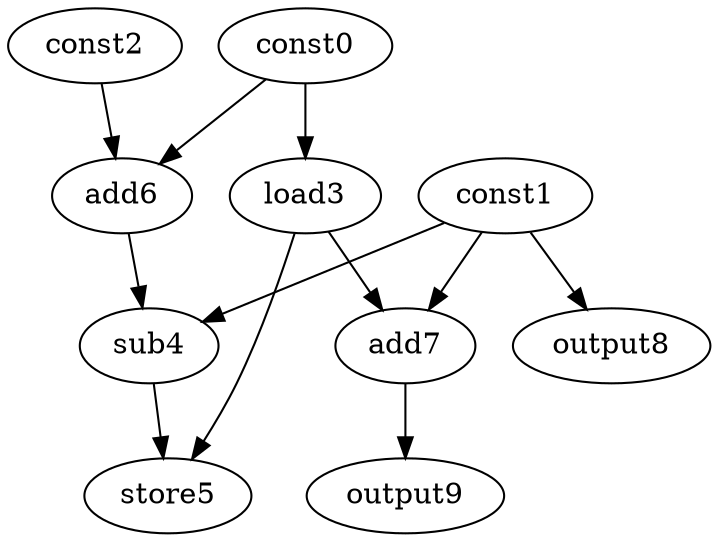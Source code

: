 digraph G { 
const0[opcode=const]; 
const1[opcode=const]; 
const2[opcode=const]; 
load3[opcode=load]; 
sub4[opcode=sub]; 
store5[opcode=store]; 
add6[opcode=add]; 
add7[opcode=add]; 
output8[opcode=output]; 
output9[opcode=output]; 
const0->load3[operand=0];
const0->add6[operand=0];
const2->add6[operand=1];
const1->output8[operand=0];
const1->sub4[operand=0];
add6->sub4[operand=1];
const1->add7[operand=0];
load3->add7[operand=1];
load3->store5[operand=0];
sub4->store5[operand=1];
add7->output9[operand=0];
}
